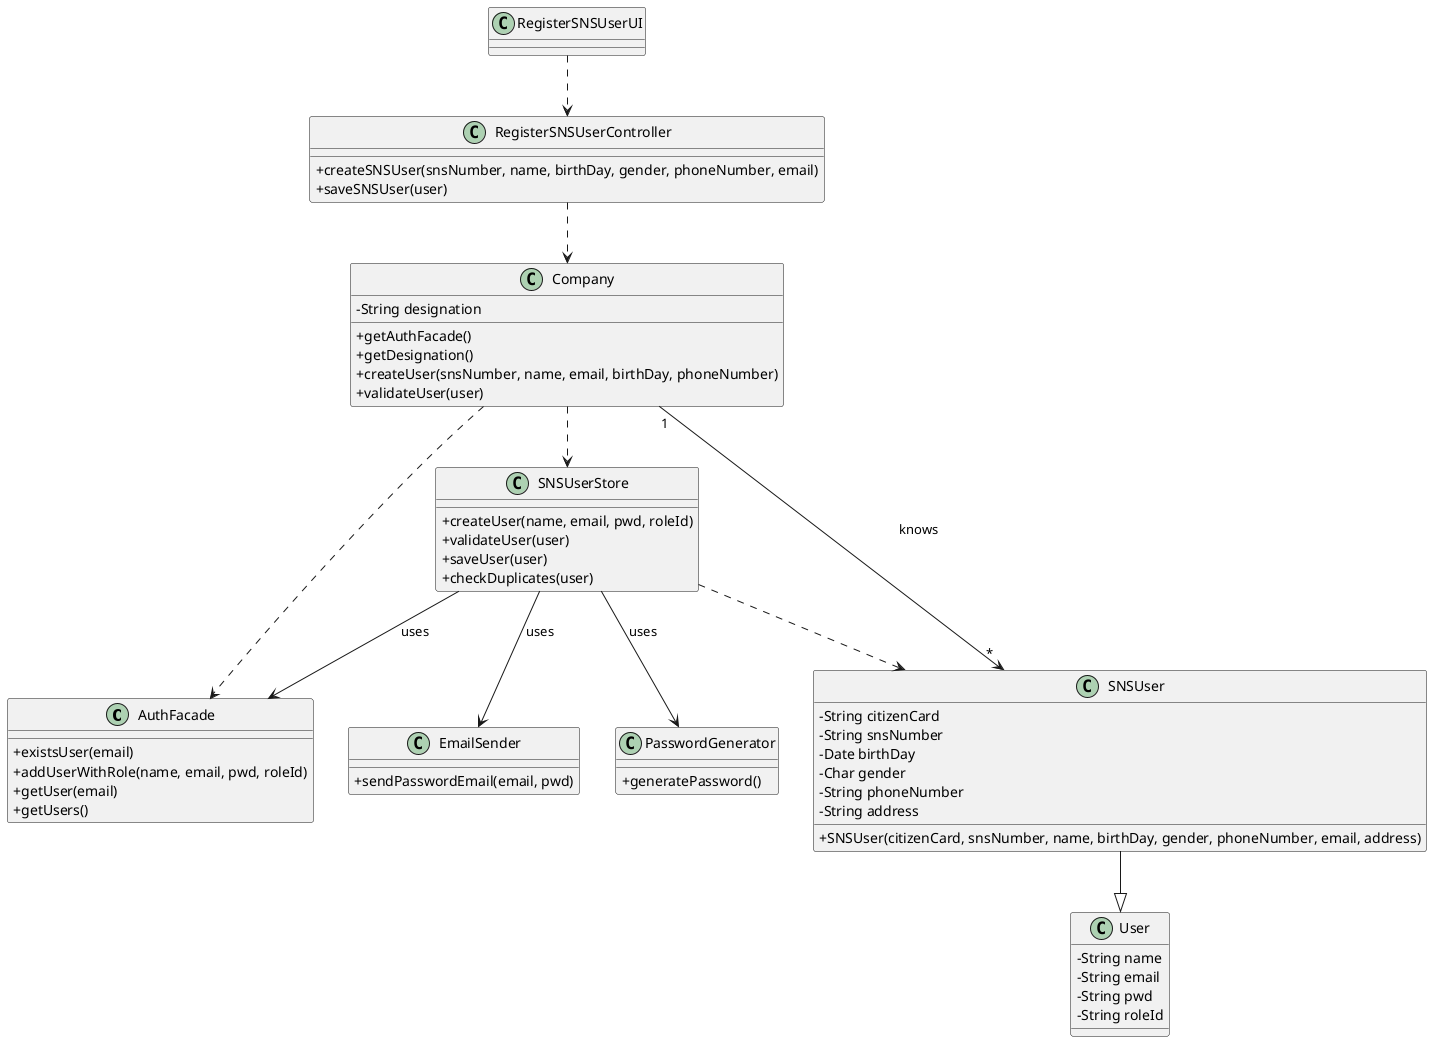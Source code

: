@startuml Class Diagram
skinparam classAttributeIconSize 0

class AuthFacade {
  + existsUser(email)
  + addUserWithRole(name, email, pwd, roleId)
  + getUser(email)
  + getUsers()
}

class Company {
  - String designation
  + getAuthFacade()
  + getDesignation()
  + createUser(snsNumber, name, email, birthDay, phoneNumber)
  + validateUser(user)
}

class RegisterSNSUserController {
  + createSNSUser(snsNumber, name, birthDay, gender, phoneNumber, email)
  + saveSNSUser(user)
}

class RegisterSNSUserUI { }

class SNSUser {
  - String citizenCard
  - String snsNumber
  - Date birthDay
  - Char gender
  - String phoneNumber
  - String address
  + SNSUser(citizenCard, snsNumber, name, birthDay, gender, phoneNumber, email, address)
}

class User {
  - String name
  - String email
  - String pwd
  - String roleId
}

class SNSUserStore {
  + createUser(name, email, pwd, roleId)
  + validateUser(user)
  + saveUser(user)
  + checkDuplicates(user)
}

class PasswordGenerator {
  + generatePassword()
}

class EmailSender {
  + sendPasswordEmail(email, pwd)
}


Company ..> SNSUserStore
Company ..> AuthFacade
Company "1" --> "*" SNSUser : knows

RegisterSNSUserController ..> Company

RegisterSNSUserUI ..> RegisterSNSUserController

SNSUser --|> User

SNSUserStore --> AuthFacade : uses
SNSUserStore --> PasswordGenerator : uses 
SNSUserStore --> EmailSender : uses
SNSUserStore ..> SNSUser

@enduml